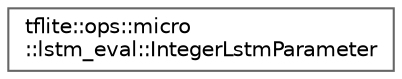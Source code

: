digraph "Graphical Class Hierarchy"
{
 // LATEX_PDF_SIZE
  bgcolor="transparent";
  edge [fontname=Helvetica,fontsize=10,labelfontname=Helvetica,labelfontsize=10];
  node [fontname=Helvetica,fontsize=10,shape=box,height=0.2,width=0.4];
  rankdir="LR";
  Node0 [id="Node000000",label="tflite::ops::micro\l::lstm_eval::IntegerLstmParameter",height=0.2,width=0.4,color="grey40", fillcolor="white", style="filled",URL="$structtflite_1_1ops_1_1micro_1_1lstm__eval_1_1_integer_lstm_parameter.html",tooltip=" "];
}
